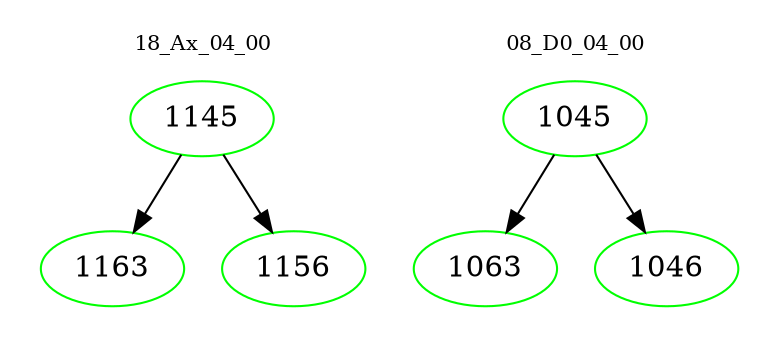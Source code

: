 digraph{
subgraph cluster_0 {
color = white
label = "18_Ax_04_00";
fontsize=10;
T0_1145 [label="1145", color="green"]
T0_1145 -> T0_1163 [color="black"]
T0_1163 [label="1163", color="green"]
T0_1145 -> T0_1156 [color="black"]
T0_1156 [label="1156", color="green"]
}
subgraph cluster_1 {
color = white
label = "08_D0_04_00";
fontsize=10;
T1_1045 [label="1045", color="green"]
T1_1045 -> T1_1063 [color="black"]
T1_1063 [label="1063", color="green"]
T1_1045 -> T1_1046 [color="black"]
T1_1046 [label="1046", color="green"]
}
}

